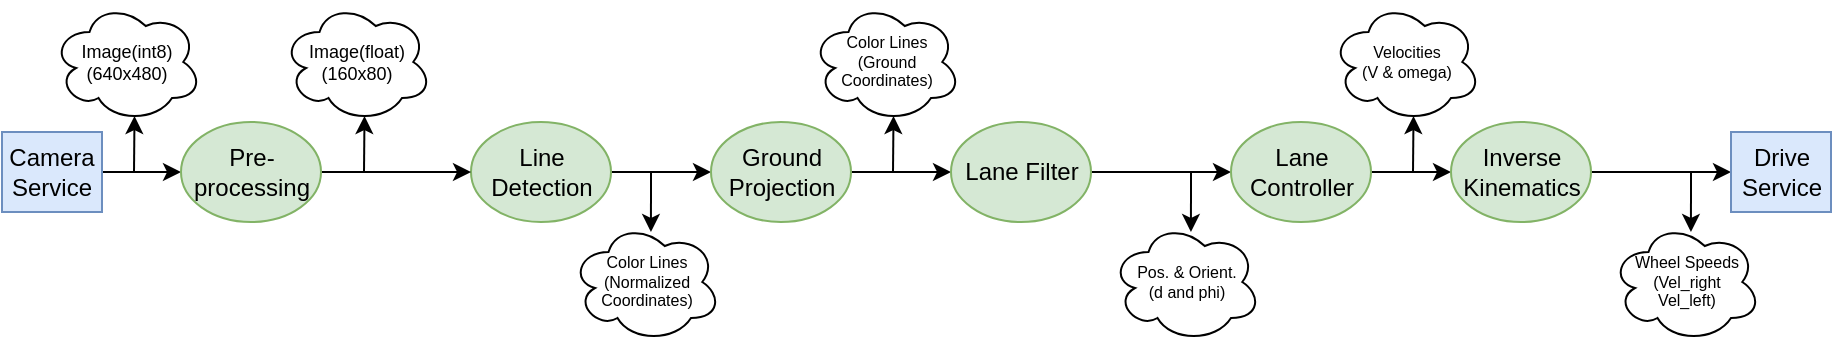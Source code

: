 <mxfile version="10.6.7" type="device"><diagram id="VDp1bzD50QQk2uzcibyO" name="Page-1"><mxGraphModel dx="1846" dy="546" grid="1" gridSize="10" guides="1" tooltips="1" connect="1" arrows="1" fold="1" page="1" pageScale="1" pageWidth="850" pageHeight="1100" background="none" math="0" shadow="0"><root><mxCell id="0"/><mxCell id="1" parent="0"/><mxCell id="Yz-CLCH6hmojQhcU3tyO-50" value="" style="edgeStyle=orthogonalEdgeStyle;rounded=0;orthogonalLoop=1;jettySize=auto;html=1;fontSize=8;" edge="1" parent="1" source="Yz-CLCH6hmojQhcU3tyO-2" target="Yz-CLCH6hmojQhcU3tyO-47"><mxGeometry relative="1" as="geometry"/></mxCell><mxCell id="Yz-CLCH6hmojQhcU3tyO-2" value="Camera Service" style="rounded=0;whiteSpace=wrap;html=1;labelBackgroundColor=none;fillColor=#dae8fc;strokeColor=#6c8ebf;" vertex="1" parent="1"><mxGeometry x="-90" y="105" width="50" height="40" as="geometry"/></mxCell><mxCell id="Yz-CLCH6hmojQhcU3tyO-31" value="" style="edgeStyle=orthogonalEdgeStyle;rounded=0;orthogonalLoop=1;jettySize=auto;html=1;" edge="1" parent="1" source="Yz-CLCH6hmojQhcU3tyO-3" target="Yz-CLCH6hmojQhcU3tyO-7"><mxGeometry relative="1" as="geometry"/></mxCell><mxCell id="Yz-CLCH6hmojQhcU3tyO-3" value="Line Detection" style="ellipse;whiteSpace=wrap;html=1;fillColor=#d5e8d4;strokeColor=#82b366;" vertex="1" parent="1"><mxGeometry x="144.5" y="100" width="70" height="50" as="geometry"/></mxCell><mxCell id="Yz-CLCH6hmojQhcU3tyO-13" value="" style="edgeStyle=orthogonalEdgeStyle;rounded=0;orthogonalLoop=1;jettySize=auto;html=1;" edge="1" parent="1" source="Yz-CLCH6hmojQhcU3tyO-7" target="Yz-CLCH6hmojQhcU3tyO-8"><mxGeometry relative="1" as="geometry"/></mxCell><mxCell id="Yz-CLCH6hmojQhcU3tyO-7" value="Ground Projection" style="ellipse;whiteSpace=wrap;html=1;fillColor=#d5e8d4;strokeColor=#82b366;" vertex="1" parent="1"><mxGeometry x="264.5" y="100" width="70" height="50" as="geometry"/></mxCell><mxCell id="Yz-CLCH6hmojQhcU3tyO-14" value="" style="edgeStyle=orthogonalEdgeStyle;rounded=0;orthogonalLoop=1;jettySize=auto;html=1;" edge="1" parent="1" source="Yz-CLCH6hmojQhcU3tyO-8" target="Yz-CLCH6hmojQhcU3tyO-9"><mxGeometry relative="1" as="geometry"/></mxCell><mxCell id="Yz-CLCH6hmojQhcU3tyO-8" value="Lane Filter" style="ellipse;whiteSpace=wrap;html=1;fillColor=#d5e8d4;strokeColor=#82b366;" vertex="1" parent="1"><mxGeometry x="384.5" y="100" width="70" height="50" as="geometry"/></mxCell><mxCell id="Yz-CLCH6hmojQhcU3tyO-15" value="" style="edgeStyle=orthogonalEdgeStyle;rounded=0;orthogonalLoop=1;jettySize=auto;html=1;" edge="1" parent="1" source="Yz-CLCH6hmojQhcU3tyO-9" target="Yz-CLCH6hmojQhcU3tyO-10"><mxGeometry relative="1" as="geometry"/></mxCell><mxCell id="Yz-CLCH6hmojQhcU3tyO-9" value="Lane Controller" style="ellipse;whiteSpace=wrap;html=1;fillColor=#d5e8d4;strokeColor=#82b366;" vertex="1" parent="1"><mxGeometry x="524.5" y="100" width="70" height="50" as="geometry"/></mxCell><mxCell id="Yz-CLCH6hmojQhcU3tyO-17" value="" style="edgeStyle=orthogonalEdgeStyle;rounded=0;orthogonalLoop=1;jettySize=auto;html=1;entryX=0;entryY=0.5;entryDx=0;entryDy=0;" edge="1" parent="1" source="Yz-CLCH6hmojQhcU3tyO-10" target="Yz-CLCH6hmojQhcU3tyO-18"><mxGeometry relative="1" as="geometry"><mxPoint x="724.5" y="120" as="targetPoint"/></mxGeometry></mxCell><mxCell id="Yz-CLCH6hmojQhcU3tyO-10" value="Inverse Kinematics" style="ellipse;whiteSpace=wrap;html=1;fillColor=#d5e8d4;strokeColor=#82b366;" vertex="1" parent="1"><mxGeometry x="634.5" y="100" width="70" height="50" as="geometry"/></mxCell><mxCell id="Yz-CLCH6hmojQhcU3tyO-18" value="Drive Service&lt;br&gt;" style="rounded=0;whiteSpace=wrap;html=1;fillColor=#dae8fc;strokeColor=#6c8ebf;" vertex="1" parent="1"><mxGeometry x="774.5" y="105" width="50" height="40" as="geometry"/></mxCell><mxCell id="Yz-CLCH6hmojQhcU3tyO-27" value="Image(int8)&lt;br&gt;(640x480)&lt;br style=&quot;font-size: 9px&quot;&gt;" style="ellipse;shape=cloud;whiteSpace=wrap;html=1;fontSize=9;" vertex="1" parent="1"><mxGeometry x="-65" y="40" width="75" height="60" as="geometry"/></mxCell><mxCell id="Yz-CLCH6hmojQhcU3tyO-33" value="" style="endArrow=classic;html=1;entryX=0.55;entryY=0.95;entryDx=0;entryDy=0;entryPerimeter=0;" edge="1" parent="1" target="Yz-CLCH6hmojQhcU3tyO-27"><mxGeometry width="50" height="50" relative="1" as="geometry"><mxPoint x="-24" y="125" as="sourcePoint"/><mxPoint x="-55" y="170" as="targetPoint"/></mxGeometry></mxCell><mxCell id="Yz-CLCH6hmojQhcU3tyO-35" value="&lt;font style=&quot;font-size: 8px;&quot;&gt;Color Lines&lt;br style=&quot;font-size: 8px;&quot;&gt;(Ground&lt;br style=&quot;font-size: 8px;&quot;&gt;Coordinates)&lt;br style=&quot;font-size: 8px;&quot;&gt;&lt;/font&gt;" style="ellipse;shape=cloud;whiteSpace=wrap;html=1;fontSize=8;" vertex="1" parent="1"><mxGeometry x="314.5" y="40" width="75" height="60" as="geometry"/></mxCell><mxCell id="Yz-CLCH6hmojQhcU3tyO-36" value="" style="endArrow=classic;html=1;entryX=0.55;entryY=0.95;entryDx=0;entryDy=0;entryPerimeter=0;" edge="1" parent="1" target="Yz-CLCH6hmojQhcU3tyO-35"><mxGeometry width="50" height="50" relative="1" as="geometry"><mxPoint x="355.5" y="125" as="sourcePoint"/><mxPoint x="324.5" y="170" as="targetPoint"/></mxGeometry></mxCell><mxCell id="Yz-CLCH6hmojQhcU3tyO-37" value="Velocities&lt;br&gt;(V &amp;amp; omega)&lt;br style=&quot;font-size: 8px&quot;&gt;" style="ellipse;shape=cloud;whiteSpace=wrap;html=1;fontSize=8;" vertex="1" parent="1"><mxGeometry x="574.5" y="40" width="75" height="60" as="geometry"/></mxCell><mxCell id="Yz-CLCH6hmojQhcU3tyO-38" value="" style="endArrow=classic;html=1;entryX=0.55;entryY=0.95;entryDx=0;entryDy=0;entryPerimeter=0;" edge="1" parent="1" target="Yz-CLCH6hmojQhcU3tyO-37"><mxGeometry width="50" height="50" relative="1" as="geometry"><mxPoint x="615.5" y="125" as="sourcePoint"/><mxPoint x="584.5" y="170" as="targetPoint"/></mxGeometry></mxCell><mxCell id="Yz-CLCH6hmojQhcU3tyO-39" value="Color Lines&lt;br&gt;(Normalized &lt;br&gt;Coordinates)&lt;br&gt;" style="ellipse;shape=cloud;whiteSpace=wrap;html=1;fontSize=8;" vertex="1" parent="1"><mxGeometry x="194.5" y="150" width="75" height="60" as="geometry"/></mxCell><mxCell id="Yz-CLCH6hmojQhcU3tyO-41" value="" style="endArrow=classic;html=1;entryX=0.533;entryY=0.083;entryDx=0;entryDy=0;entryPerimeter=0;" edge="1" parent="1" target="Yz-CLCH6hmojQhcU3tyO-39"><mxGeometry width="50" height="50" relative="1" as="geometry"><mxPoint x="234.5" y="125" as="sourcePoint"/><mxPoint x="94.5" y="235" as="targetPoint"/></mxGeometry></mxCell><mxCell id="Yz-CLCH6hmojQhcU3tyO-42" value="Pos. &amp;amp; Orient.&lt;br&gt;(d and phi)&lt;br style=&quot;font-size: 8px&quot;&gt;" style="ellipse;shape=cloud;whiteSpace=wrap;html=1;fontSize=8;" vertex="1" parent="1"><mxGeometry x="464.5" y="150" width="75" height="60" as="geometry"/></mxCell><mxCell id="Yz-CLCH6hmojQhcU3tyO-43" value="" style="endArrow=classic;html=1;entryX=0.533;entryY=0.083;entryDx=0;entryDy=0;entryPerimeter=0;" edge="1" parent="1" target="Yz-CLCH6hmojQhcU3tyO-42"><mxGeometry width="50" height="50" relative="1" as="geometry"><mxPoint x="504.5" y="125" as="sourcePoint"/><mxPoint x="364.5" y="235" as="targetPoint"/></mxGeometry></mxCell><mxCell id="Yz-CLCH6hmojQhcU3tyO-44" value="Wheel Speeds&lt;br&gt;(Vel_right&lt;br&gt;Vel_left)&lt;br style=&quot;font-size: 8px&quot;&gt;" style="ellipse;shape=cloud;whiteSpace=wrap;html=1;fontSize=8;" vertex="1" parent="1"><mxGeometry x="714.5" y="150" width="75" height="60" as="geometry"/></mxCell><mxCell id="Yz-CLCH6hmojQhcU3tyO-45" value="" style="endArrow=classic;html=1;entryX=0.533;entryY=0.083;entryDx=0;entryDy=0;entryPerimeter=0;" edge="1" parent="1" target="Yz-CLCH6hmojQhcU3tyO-44"><mxGeometry width="50" height="50" relative="1" as="geometry"><mxPoint x="754.5" y="125" as="sourcePoint"/><mxPoint x="614.5" y="235" as="targetPoint"/></mxGeometry></mxCell><mxCell id="Yz-CLCH6hmojQhcU3tyO-48" value="" style="edgeStyle=orthogonalEdgeStyle;rounded=0;orthogonalLoop=1;jettySize=auto;html=1;fontSize=8;" edge="1" parent="1" source="Yz-CLCH6hmojQhcU3tyO-47" target="Yz-CLCH6hmojQhcU3tyO-3"><mxGeometry relative="1" as="geometry"/></mxCell><mxCell id="Yz-CLCH6hmojQhcU3tyO-47" value="Pre-&lt;br&gt;processing" style="ellipse;whiteSpace=wrap;html=1;fillColor=#d5e8d4;strokeColor=#82b366;" vertex="1" parent="1"><mxGeometry x="-0.5" y="100" width="70" height="50" as="geometry"/></mxCell><mxCell id="Yz-CLCH6hmojQhcU3tyO-51" value="Image(float)&lt;br&gt;(160x80)&lt;br style=&quot;font-size: 9px&quot;&gt;" style="ellipse;shape=cloud;whiteSpace=wrap;html=1;fontSize=9;" vertex="1" parent="1"><mxGeometry x="50" y="40" width="75" height="60" as="geometry"/></mxCell><mxCell id="Yz-CLCH6hmojQhcU3tyO-52" value="" style="endArrow=classic;html=1;entryX=0.55;entryY=0.95;entryDx=0;entryDy=0;entryPerimeter=0;" edge="1" parent="1" target="Yz-CLCH6hmojQhcU3tyO-51"><mxGeometry width="50" height="50" relative="1" as="geometry"><mxPoint x="91.0" y="125" as="sourcePoint"/><mxPoint x="60" y="170" as="targetPoint"/></mxGeometry></mxCell></root></mxGraphModel></diagram></mxfile>